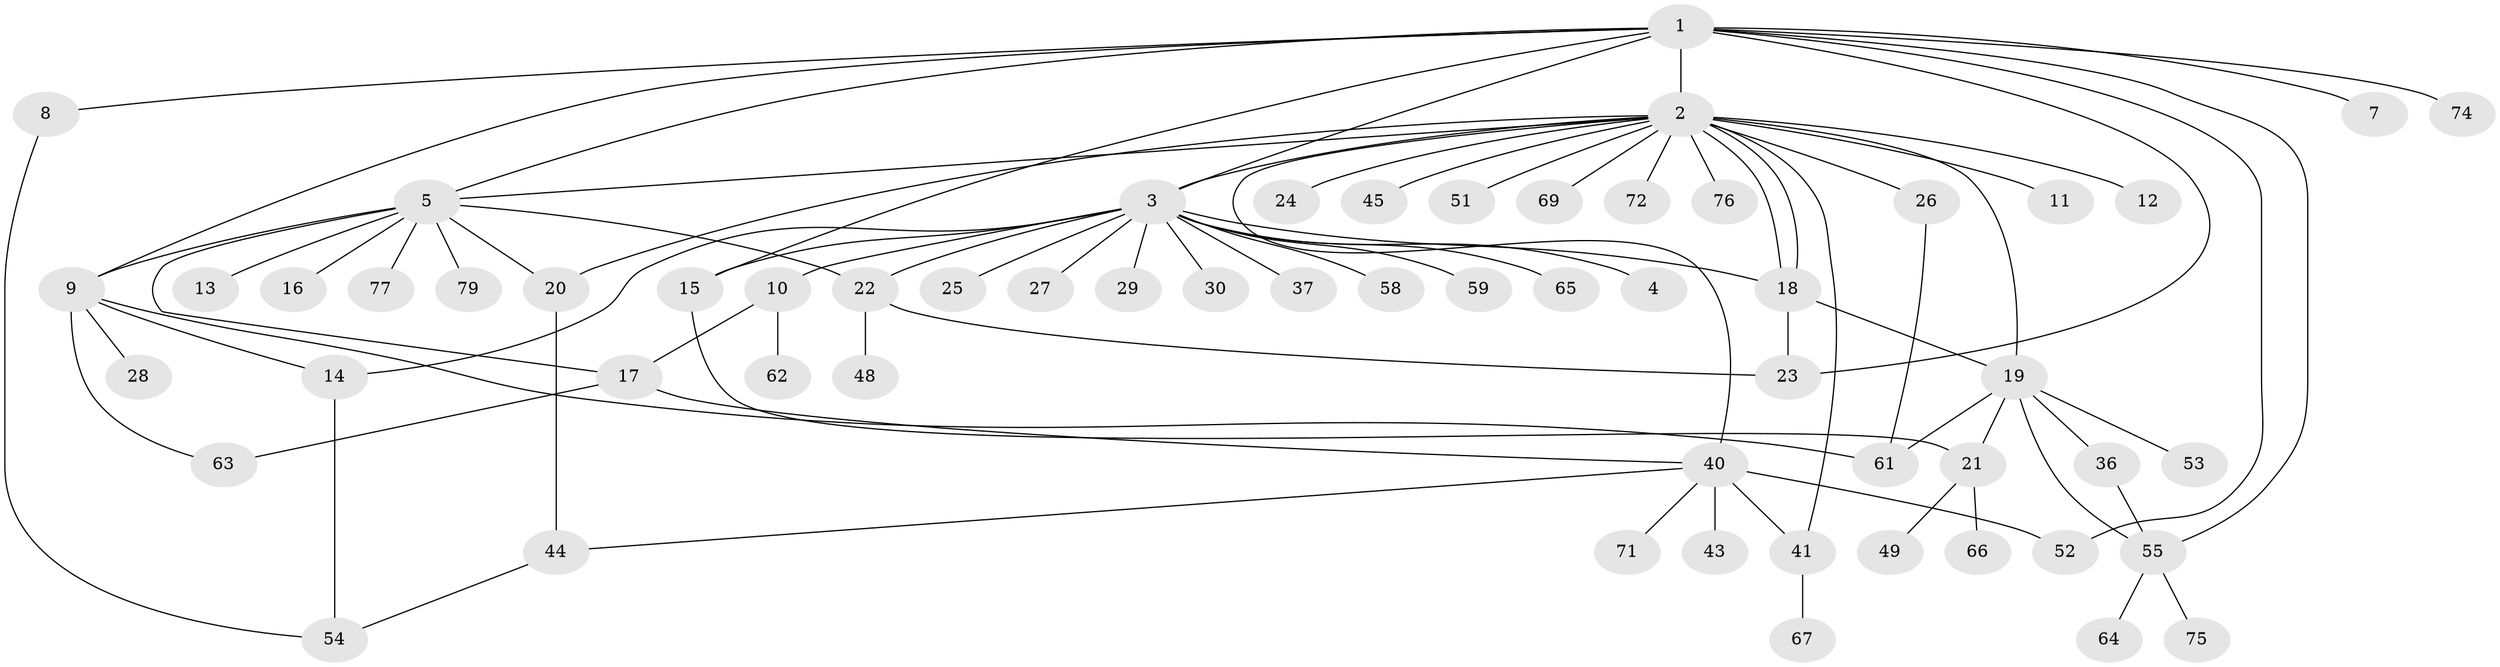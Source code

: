 // Generated by graph-tools (version 1.1) at 2025/51/02/27/25 19:51:54]
// undirected, 60 vertices, 84 edges
graph export_dot {
graph [start="1"]
  node [color=gray90,style=filled];
  1 [super="+68"];
  2 [super="+56"];
  3 [super="+80"];
  4;
  5 [super="+6"];
  7;
  8;
  9 [super="+34"];
  10;
  11 [super="+73"];
  12;
  13;
  14 [super="+33"];
  15 [super="+42"];
  16;
  17 [super="+46"];
  18 [super="+38"];
  19 [super="+31"];
  20 [super="+47"];
  21 [super="+32"];
  22 [super="+39"];
  23;
  24;
  25;
  26 [super="+57"];
  27 [super="+35"];
  28;
  29;
  30;
  36;
  37;
  40 [super="+60"];
  41 [super="+50"];
  43;
  44;
  45;
  48;
  49;
  51;
  52;
  53;
  54 [super="+70"];
  55 [super="+78"];
  58;
  59;
  61;
  62;
  63;
  64;
  65;
  66;
  67;
  69;
  71;
  72;
  74;
  75;
  76;
  77;
  79;
  1 -- 2;
  1 -- 3;
  1 -- 7;
  1 -- 8;
  1 -- 9;
  1 -- 15;
  1 -- 23;
  1 -- 52;
  1 -- 55;
  1 -- 74;
  1 -- 5;
  2 -- 3;
  2 -- 5;
  2 -- 11;
  2 -- 12;
  2 -- 18;
  2 -- 18;
  2 -- 20;
  2 -- 24;
  2 -- 26 [weight=2];
  2 -- 40;
  2 -- 41;
  2 -- 45;
  2 -- 51;
  2 -- 69;
  2 -- 72;
  2 -- 76;
  2 -- 19;
  3 -- 4;
  3 -- 10;
  3 -- 15;
  3 -- 18;
  3 -- 22 [weight=2];
  3 -- 25;
  3 -- 27;
  3 -- 29;
  3 -- 30;
  3 -- 37;
  3 -- 58;
  3 -- 59;
  3 -- 65;
  3 -- 14;
  5 -- 77;
  5 -- 79;
  5 -- 16;
  5 -- 17;
  5 -- 13;
  5 -- 22;
  5 -- 9;
  5 -- 20;
  8 -- 54;
  9 -- 14;
  9 -- 28;
  9 -- 61;
  9 -- 63;
  10 -- 62;
  10 -- 17;
  14 -- 54;
  15 -- 21;
  17 -- 63;
  17 -- 40;
  18 -- 19;
  18 -- 23;
  19 -- 61;
  19 -- 36;
  19 -- 21;
  19 -- 53;
  19 -- 55;
  20 -- 44;
  21 -- 66;
  21 -- 49;
  22 -- 23;
  22 -- 48;
  26 -- 61;
  36 -- 55;
  40 -- 43;
  40 -- 44;
  40 -- 52;
  40 -- 41;
  40 -- 71;
  41 -- 67;
  44 -- 54;
  55 -- 64;
  55 -- 75;
}
